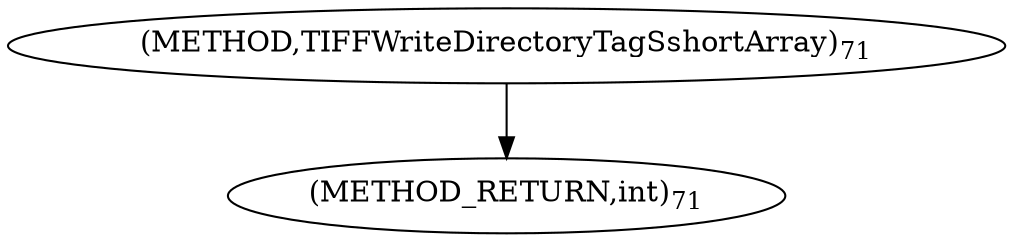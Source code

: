 digraph "TIFFWriteDirectoryTagSshortArray" {  
"64007" [label = <(METHOD,TIFFWriteDirectoryTagSshortArray)<SUB>71</SUB>> ]
"64014" [label = <(METHOD_RETURN,int)<SUB>71</SUB>> ]
  "64007" -> "64014" 
}
